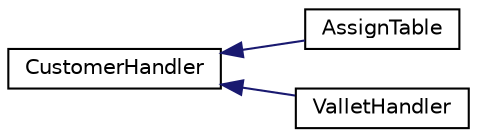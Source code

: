 digraph "Graphical Class Hierarchy"
{
 // LATEX_PDF_SIZE
  edge [fontname="Helvetica",fontsize="10",labelfontname="Helvetica",labelfontsize="10"];
  node [fontname="Helvetica",fontsize="10",shape=record];
  rankdir="LR";
  Node0 [label="CustomerHandler",height=0.2,width=0.4,color="black", fillcolor="white", style="filled",URL="$classCustomerHandler.html",tooltip="The base class for handling customer requests."];
  Node0 -> Node1 [dir="back",color="midnightblue",fontsize="10",style="solid",fontname="Helvetica"];
  Node1 [label="AssignTable",height=0.2,width=0.4,color="black", fillcolor="white", style="filled",URL="$classAssignTable.html",tooltip="The AssignTable class is a subclass of CustomerHandler and is responsible for assigning tables to cus..."];
  Node0 -> Node2 [dir="back",color="midnightblue",fontsize="10",style="solid",fontname="Helvetica"];
  Node2 [label="ValletHandler",height=0.2,width=0.4,color="black", fillcolor="white", style="filled",URL="$classValletHandler.html",tooltip="A class that handles vallet requests from customers."];
}
